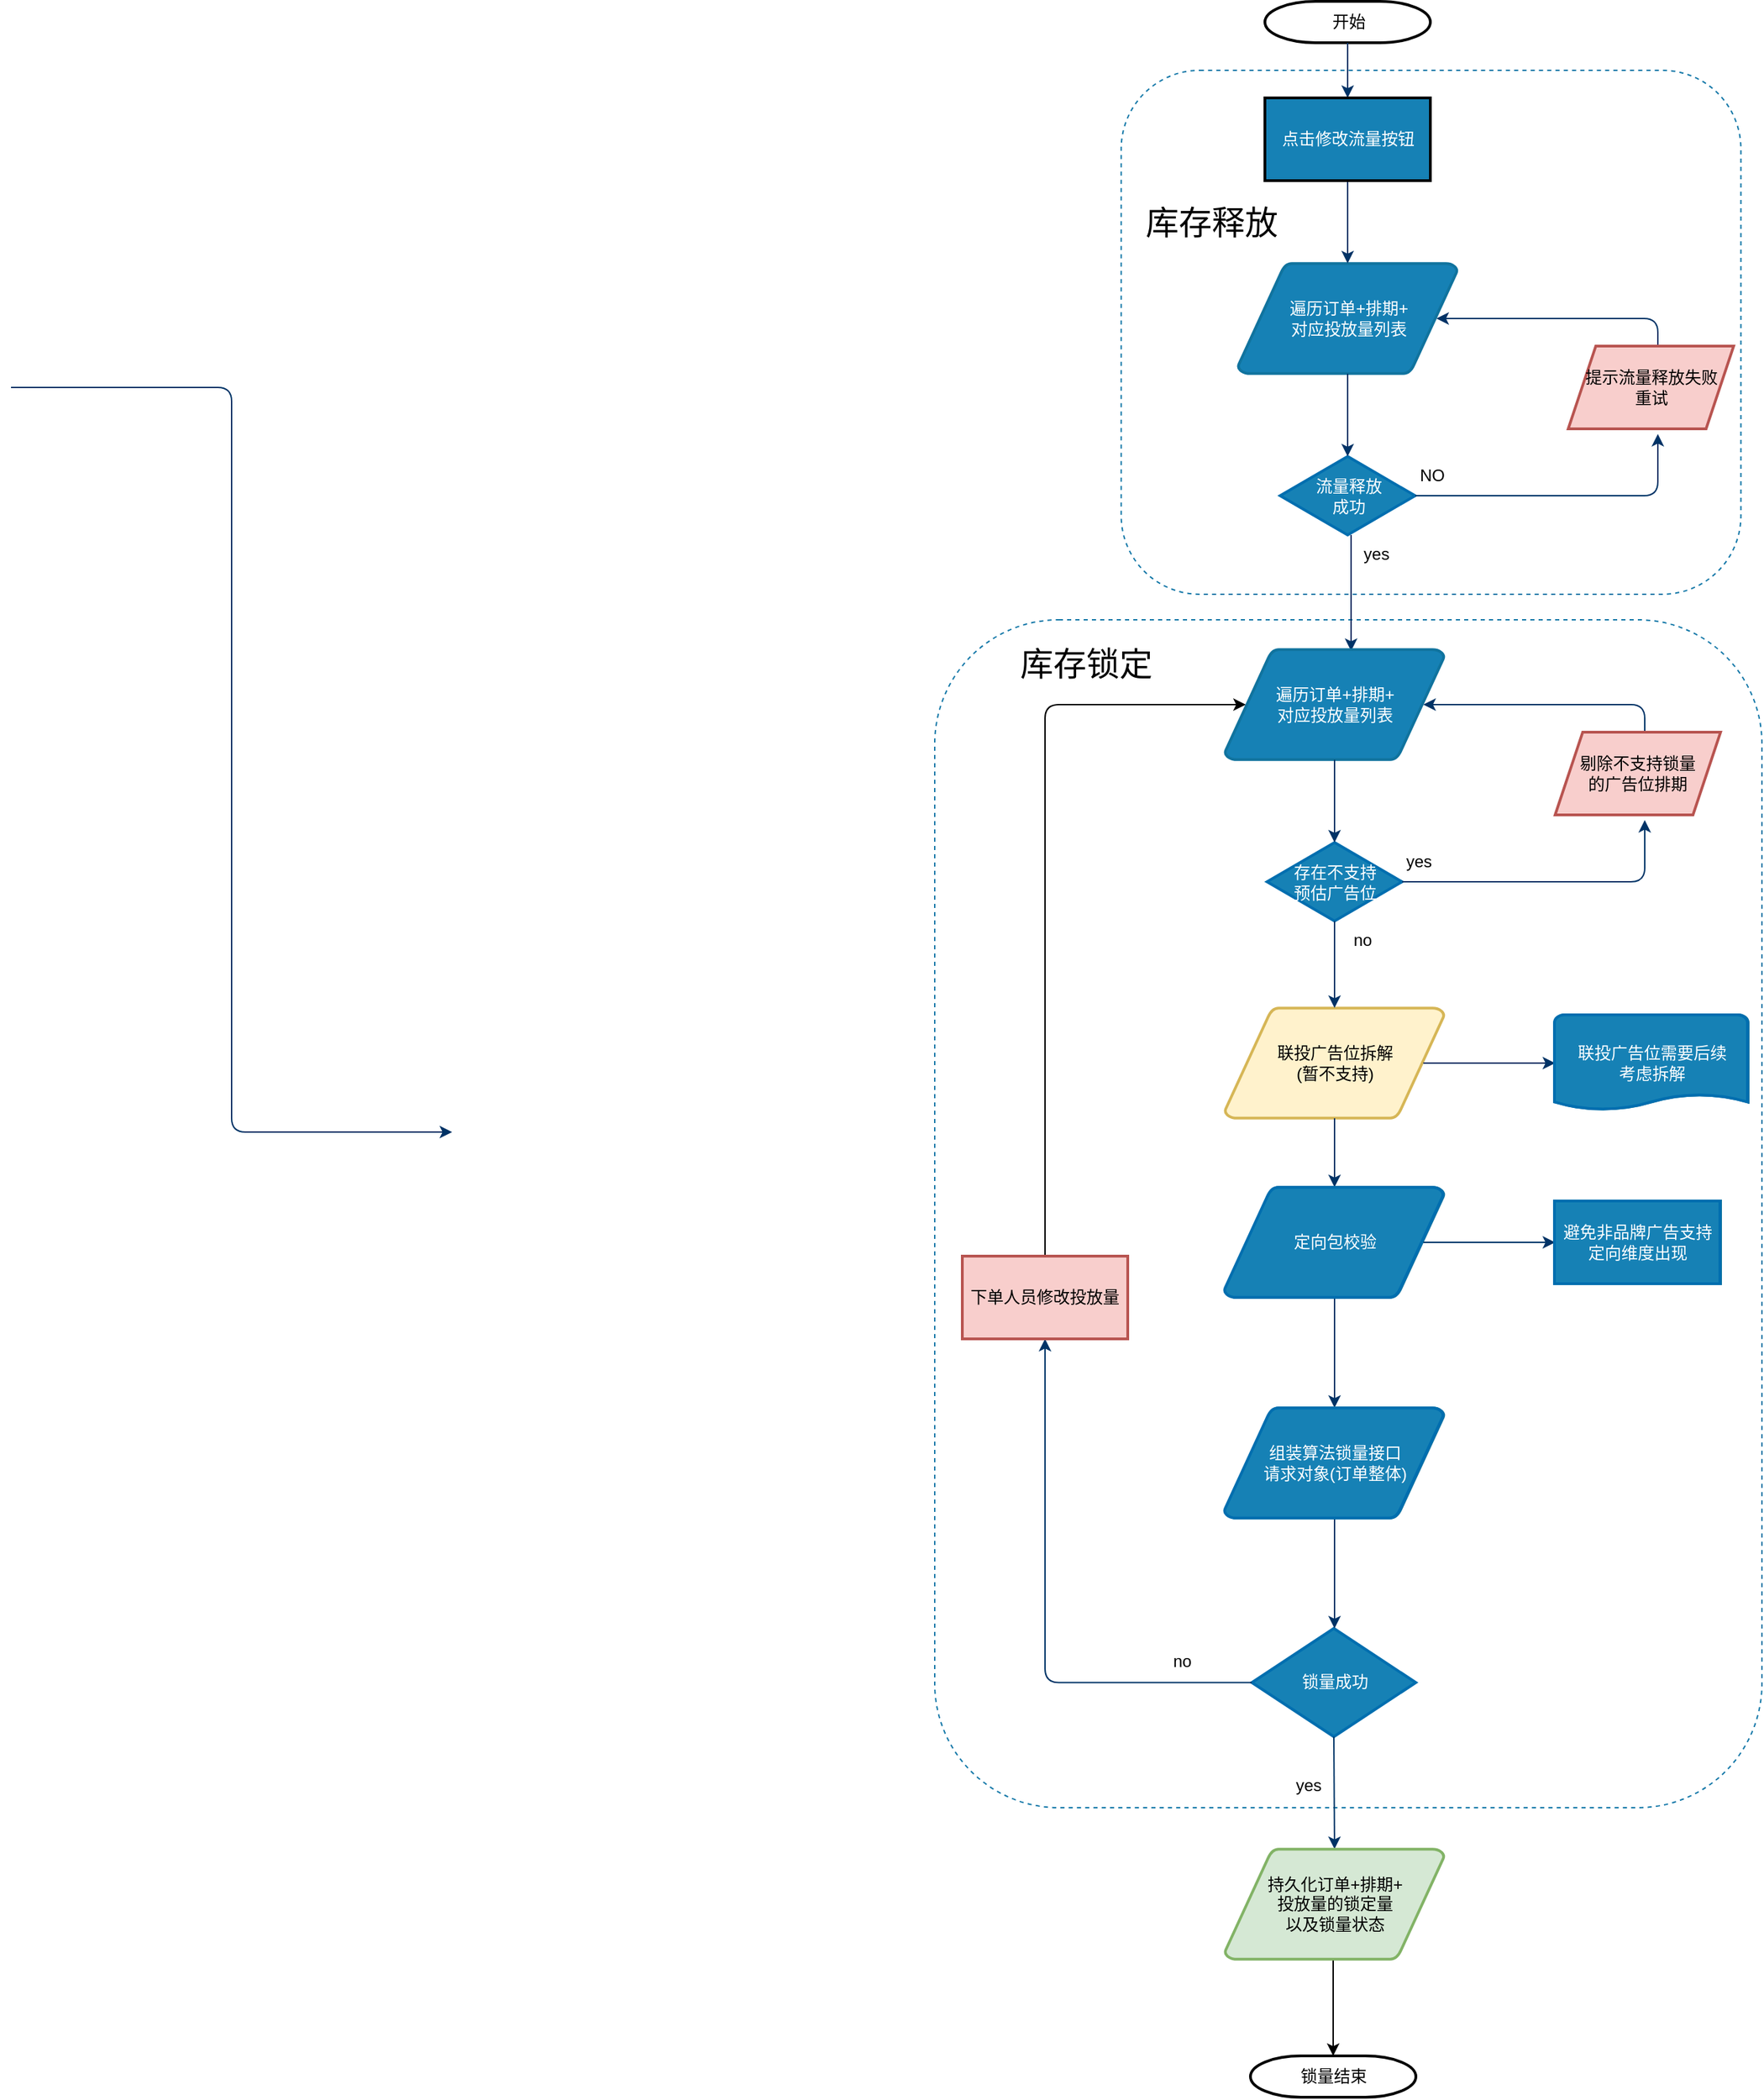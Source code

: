 <mxfile version="14.7.6" type="github">
  <diagram id="6a731a19-8d31-9384-78a2-239565b7b9f0" name="Page-1">
    <mxGraphModel dx="1422" dy="1589" grid="1" gridSize="10" guides="1" tooltips="1" connect="1" arrows="1" fold="1" page="1" pageScale="1" pageWidth="1169" pageHeight="827" background="none" math="0" shadow="0">
      <root>
        <mxCell id="0" />
        <mxCell id="1" parent="0" />
        <mxCell id="iLalV0UGRLuFDr469e8n-184" value="" style="rounded=1;whiteSpace=wrap;html=1;fontColor=#FFFFFF;strokeColor=#1478A8;fillColor=none;dashed=1;" vertex="1" parent="1">
          <mxGeometry x="670" y="268.5" width="600" height="861.5" as="geometry" />
        </mxCell>
        <mxCell id="iLalV0UGRLuFDr469e8n-183" value="" style="rounded=1;whiteSpace=wrap;html=1;fontColor=#FFFFFF;strokeColor=#1478A8;fillColor=none;dashed=1;" vertex="1" parent="1">
          <mxGeometry x="805.25" y="-130" width="449.5" height="380" as="geometry" />
        </mxCell>
        <mxCell id="2" value="开始" style="shape=mxgraph.flowchart.terminator;strokeWidth=2;gradientColor=none;gradientDirection=north;fontStyle=0;html=1;" parent="1" vertex="1">
          <mxGeometry x="909.5" y="-180" width="120" height="30" as="geometry" />
        </mxCell>
        <mxCell id="5" value="遍历订单+排期+&lt;br&gt;对应投放量列表" style="shape=mxgraph.flowchart.data;strokeWidth=2;gradientDirection=north;fontStyle=0;html=1;strokeColor=#10739e;fillColor=#1681B5;fontColor=#FFFFFF;" parent="1" vertex="1">
          <mxGeometry x="890" y="10" width="159" height="80" as="geometry" />
        </mxCell>
        <mxCell id="6" value="流量释放&lt;br&gt;成功" style="shape=mxgraph.flowchart.decision;strokeWidth=2;gradientDirection=north;fontStyle=0;html=1;strokeColor=#006EAF;fillColor=#1681B5;fontColor=#FFFFFF;" parent="1" vertex="1">
          <mxGeometry x="920.5" y="150" width="98" height="57" as="geometry" />
        </mxCell>
        <mxCell id="7" style="fontStyle=1;strokeColor=#003366;strokeWidth=1;html=1;" parent="1" source="2" edge="1">
          <mxGeometry relative="1" as="geometry">
            <mxPoint x="969.5" y="-110" as="targetPoint" />
          </mxGeometry>
        </mxCell>
        <mxCell id="8" style="fontStyle=1;strokeColor=#003366;strokeWidth=1;html=1;exitX=0.5;exitY=1;exitDx=0;exitDy=0;" parent="1" source="noWKgFkb6oJTjKW2lA6C-58" target="5" edge="1">
          <mxGeometry relative="1" as="geometry">
            <mxPoint x="969.5" y="-30" as="sourcePoint" />
          </mxGeometry>
        </mxCell>
        <mxCell id="9" style="entryX=0.5;entryY=0;entryPerimeter=0;fontStyle=1;strokeColor=#003366;strokeWidth=1;html=1;" parent="1" source="5" target="6" edge="1">
          <mxGeometry relative="1" as="geometry" />
        </mxCell>
        <mxCell id="10" value="" style="edgeStyle=elbowEdgeStyle;elbow=horizontal;entryX=0.5;entryY=0.91;entryPerimeter=0;exitX=1;exitY=0.5;exitPerimeter=0;fontStyle=1;strokeColor=#003366;strokeWidth=1;html=1;" parent="1" source="6" edge="1">
          <mxGeometry x="1030.5" y="-211.5" width="100" height="100" as="geometry">
            <mxPoint x="1399.5" y="207" as="sourcePoint" />
            <mxPoint x="1194.5" y="133.71" as="targetPoint" />
            <Array as="points">
              <mxPoint x="1194.5" y="160" />
            </Array>
          </mxGeometry>
        </mxCell>
        <mxCell id="11" value="NO" style="text;fontStyle=0;html=1;strokeColor=none;gradientColor=none;fillColor=none;strokeWidth=2;" parent="1" vertex="1">
          <mxGeometry x="1019.5" y="150" width="40" height="26" as="geometry" />
        </mxCell>
        <mxCell id="12" value="" style="edgeStyle=elbowEdgeStyle;elbow=horizontal;fontColor=#001933;fontStyle=1;strokeColor=#003366;strokeWidth=1;html=1;entryX=0.575;entryY=0.014;entryDx=0;entryDy=0;entryPerimeter=0;" parent="1" source="6" target="iLalV0UGRLuFDr469e8n-150" edge="1">
          <mxGeometry x="649.5" y="-240" width="100" height="100" as="geometry">
            <mxPoint x="649.5" y="-140" as="sourcePoint" />
            <mxPoint x="969.441" y="270" as="targetPoint" />
          </mxGeometry>
        </mxCell>
        <mxCell id="14" value="yes" style="text;fontStyle=0;html=1;strokeColor=none;gradientColor=none;fillColor=none;strokeWidth=2;align=center;" parent="1" vertex="1">
          <mxGeometry x="969.5" y="207" width="40" height="26" as="geometry" />
        </mxCell>
        <mxCell id="17" value="" style="edgeStyle=elbowEdgeStyle;elbow=horizontal;fontStyle=1;strokeColor=#003366;strokeWidth=1;html=1;" parent="1" source="4" edge="1">
          <mxGeometry width="100" height="100" as="geometry">
            <mxPoint y="100" as="sourcePoint" />
            <mxPoint x="319.941" y="640" as="targetPoint" />
          </mxGeometry>
        </mxCell>
        <mxCell id="52" value="" style="edgeStyle=elbowEdgeStyle;elbow=horizontal;entryX=0.905;entryY=0.5;entryPerimeter=0;fontStyle=1;strokeColor=#003366;strokeWidth=1;html=1;" parent="1" target="5" edge="1">
          <mxGeometry x="649.5" y="-240" width="100" height="100" as="geometry">
            <mxPoint x="1194.5" y="70" as="sourcePoint" />
            <mxPoint x="749.5" y="-240" as="targetPoint" />
            <Array as="points">
              <mxPoint x="1194.5" y="60" />
            </Array>
          </mxGeometry>
        </mxCell>
        <mxCell id="noWKgFkb6oJTjKW2lA6C-56" value="提示流量释放失败&lt;br&gt;重试" style="shape=parallelogram;perimeter=parallelogramPerimeter;whiteSpace=wrap;html=1;fixedSize=1;strokeWidth=2;fillColor=#f8cecc;strokeColor=#b85450;" parent="1" vertex="1">
          <mxGeometry x="1129.5" y="70" width="120" height="60" as="geometry" />
        </mxCell>
        <mxCell id="noWKgFkb6oJTjKW2lA6C-58" value="点击修改流量按钮" style="rounded=0;whiteSpace=wrap;html=1;strokeWidth=2;fillColor=#1681B5;fontColor=#FFFFFF;" parent="1" vertex="1">
          <mxGeometry x="909.5" y="-110" width="120" height="60" as="geometry" />
        </mxCell>
        <mxCell id="iLalV0UGRLuFDr469e8n-149" value="联投广告位拆解&lt;br&gt;(暂不支持)" style="shape=mxgraph.flowchart.data;strokeWidth=2;gradientDirection=north;fontStyle=0;html=1;fillColor=#fff2cc;strokeColor=#d6b656;" vertex="1" parent="1">
          <mxGeometry x="880.5" y="550" width="159" height="80" as="geometry" />
        </mxCell>
        <mxCell id="iLalV0UGRLuFDr469e8n-150" value="遍历订单+排期+&lt;br&gt;对应投放量列表" style="shape=mxgraph.flowchart.data;strokeWidth=2;gradientDirection=north;fontStyle=0;html=1;strokeColor=#10739e;fillColor=#1681B5;fontColor=#FFFFFF;" vertex="1" parent="1">
          <mxGeometry x="880.5" y="290" width="159" height="80" as="geometry" />
        </mxCell>
        <mxCell id="iLalV0UGRLuFDr469e8n-151" value="存在不支持&lt;br&gt;预估广告位" style="shape=mxgraph.flowchart.decision;strokeWidth=2;gradientDirection=north;fontStyle=0;html=1;strokeColor=#006EAF;fontColor=#ffffff;fillColor=#1681B5;" vertex="1" parent="1">
          <mxGeometry x="911" y="430" width="98" height="57" as="geometry" />
        </mxCell>
        <mxCell id="iLalV0UGRLuFDr469e8n-152" style="entryX=0.5;entryY=0;entryPerimeter=0;fontStyle=1;strokeColor=#003366;strokeWidth=1;html=1;" edge="1" parent="1" source="iLalV0UGRLuFDr469e8n-150" target="iLalV0UGRLuFDr469e8n-151">
          <mxGeometry relative="1" as="geometry" />
        </mxCell>
        <mxCell id="iLalV0UGRLuFDr469e8n-153" value="" style="edgeStyle=elbowEdgeStyle;elbow=horizontal;entryX=0.5;entryY=0.91;entryPerimeter=0;exitX=1;exitY=0.5;exitPerimeter=0;fontStyle=1;strokeColor=#003366;strokeWidth=1;html=1;" edge="1" parent="1" source="iLalV0UGRLuFDr469e8n-151">
          <mxGeometry x="1021" y="68.5" width="100" height="100" as="geometry">
            <mxPoint x="1390" y="487" as="sourcePoint" />
            <mxPoint x="1185" y="413.71" as="targetPoint" />
            <Array as="points">
              <mxPoint x="1185" y="440" />
            </Array>
          </mxGeometry>
        </mxCell>
        <mxCell id="iLalV0UGRLuFDr469e8n-154" value="yes" style="text;fontStyle=0;html=1;strokeColor=none;gradientColor=none;fillColor=none;strokeWidth=2;" vertex="1" parent="1">
          <mxGeometry x="1010" y="430" width="40" height="26" as="geometry" />
        </mxCell>
        <mxCell id="iLalV0UGRLuFDr469e8n-155" value="" style="edgeStyle=elbowEdgeStyle;elbow=horizontal;fontColor=#001933;fontStyle=1;strokeColor=#003366;strokeWidth=1;html=1;" edge="1" parent="1" source="iLalV0UGRLuFDr469e8n-151" target="iLalV0UGRLuFDr469e8n-149">
          <mxGeometry x="640" y="40" width="100" height="100" as="geometry">
            <mxPoint x="640" y="140" as="sourcePoint" />
            <mxPoint x="740" y="40" as="targetPoint" />
          </mxGeometry>
        </mxCell>
        <mxCell id="iLalV0UGRLuFDr469e8n-156" value="定向包校验" style="shape=mxgraph.flowchart.data;strokeWidth=2;gradientDirection=north;fontStyle=0;html=1;fillColor=#b1ddf0;strokeColor=#10739e;" vertex="1" parent="1">
          <mxGeometry x="880.5" y="680" width="159" height="80" as="geometry" />
        </mxCell>
        <mxCell id="iLalV0UGRLuFDr469e8n-157" value="no" style="text;fontStyle=0;html=1;strokeColor=none;gradientColor=none;fillColor=none;strokeWidth=2;align=center;" vertex="1" parent="1">
          <mxGeometry x="960" y="487" width="40" height="26" as="geometry" />
        </mxCell>
        <mxCell id="iLalV0UGRLuFDr469e8n-158" value="联投广告位需要后续&lt;br&gt;考虑拆解" style="shape=mxgraph.flowchart.document;strokeWidth=2;gradientDirection=north;fontStyle=0;html=1;fillColor=#b1ddf0;strokeColor=#10739e;" vertex="1" parent="1">
          <mxGeometry x="1120" y="555" width="140" height="70" as="geometry" />
        </mxCell>
        <mxCell id="iLalV0UGRLuFDr469e8n-159" value="" style="edgeStyle=elbowEdgeStyle;elbow=horizontal;exitX=0.905;exitY=0.5;exitPerimeter=0;fontStyle=1;strokeColor=#003366;strokeWidth=1;html=1;" edge="1" parent="1" source="iLalV0UGRLuFDr469e8n-149" target="iLalV0UGRLuFDr469e8n-158">
          <mxGeometry x="640" y="40" width="100" height="100" as="geometry">
            <mxPoint x="640" y="140" as="sourcePoint" />
            <mxPoint x="740" y="40" as="targetPoint" />
          </mxGeometry>
        </mxCell>
        <mxCell id="iLalV0UGRLuFDr469e8n-160" value="" style="edgeStyle=elbowEdgeStyle;elbow=horizontal;fontStyle=1;strokeColor=#003366;strokeWidth=1;html=1;" edge="1" parent="1" source="iLalV0UGRLuFDr469e8n-149" target="iLalV0UGRLuFDr469e8n-156">
          <mxGeometry x="640" y="40" width="100" height="100" as="geometry">
            <mxPoint x="640" y="140" as="sourcePoint" />
            <mxPoint x="740" y="40" as="targetPoint" />
          </mxGeometry>
        </mxCell>
        <mxCell id="iLalV0UGRLuFDr469e8n-161" value="" style="edgeStyle=elbowEdgeStyle;elbow=horizontal;exitX=0.905;exitY=0.5;exitPerimeter=0;fontStyle=1;strokeColor=#003366;strokeWidth=1;html=1;" edge="1" parent="1" source="iLalV0UGRLuFDr469e8n-156">
          <mxGeometry x="640" y="40" width="100" height="100" as="geometry">
            <mxPoint x="640" y="140" as="sourcePoint" />
            <mxPoint x="1120" y="720.0" as="targetPoint" />
          </mxGeometry>
        </mxCell>
        <mxCell id="iLalV0UGRLuFDr469e8n-162" value="" style="edgeStyle=elbowEdgeStyle;elbow=horizontal;fontStyle=1;strokeColor=#003366;strokeWidth=1;html=1;entryX=0.5;entryY=0;entryDx=0;entryDy=0;" edge="1" parent="1" source="iLalV0UGRLuFDr469e8n-156">
          <mxGeometry x="640" y="40" width="100" height="100" as="geometry">
            <mxPoint x="640" y="140" as="sourcePoint" />
            <mxPoint x="960" y="840.0" as="targetPoint" />
          </mxGeometry>
        </mxCell>
        <mxCell id="iLalV0UGRLuFDr469e8n-163" value="锁量成功" style="shape=mxgraph.flowchart.decision;strokeWidth=2;gradientDirection=north;fontStyle=0;html=1;strokeColor=#006EAF;fontColor=#ffffff;fillColor=#1681B5;" vertex="1" parent="1">
          <mxGeometry x="900" y="1000" width="119" height="78.5" as="geometry" />
        </mxCell>
        <mxCell id="iLalV0UGRLuFDr469e8n-164" value="" style="edgeStyle=elbowEdgeStyle;elbow=horizontal;exitX=0.5;exitY=1;exitPerimeter=0;fontStyle=1;strokeColor=#003366;strokeWidth=1;html=1;exitDx=0;exitDy=0;" edge="1" parent="1" source="iLalV0UGRLuFDr469e8n-172" target="iLalV0UGRLuFDr469e8n-163">
          <mxGeometry x="625" y="39" width="100" height="100" as="geometry">
            <mxPoint x="945" y="1040" as="sourcePoint" />
            <mxPoint x="725" y="39" as="targetPoint" />
          </mxGeometry>
        </mxCell>
        <mxCell id="iLalV0UGRLuFDr469e8n-165" value="yes" style="text;fontStyle=0;html=1;strokeColor=none;gradientColor=none;fillColor=none;strokeWidth=2;" vertex="1" parent="1">
          <mxGeometry x="930" y="1100" width="40" height="26" as="geometry" />
        </mxCell>
        <mxCell id="iLalV0UGRLuFDr469e8n-166" value="" style="edgeStyle=elbowEdgeStyle;elbow=horizontal;exitX=0.5;exitY=1;exitPerimeter=0;fontStyle=1;strokeColor=#003366;strokeWidth=1;html=1;entryX=0.5;entryY=0;entryDx=0;entryDy=0;entryPerimeter=0;" edge="1" parent="1" source="iLalV0UGRLuFDr469e8n-163" target="iLalV0UGRLuFDr469e8n-175">
          <mxGeometry x="625" y="39" width="100" height="100" as="geometry">
            <mxPoint x="625" y="139" as="sourcePoint" />
            <mxPoint x="960" y="1181" as="targetPoint" />
          </mxGeometry>
        </mxCell>
        <mxCell id="iLalV0UGRLuFDr469e8n-167" value="" style="edgeStyle=elbowEdgeStyle;elbow=horizontal;fontStyle=1;strokeColor=#003366;strokeWidth=1;html=1;exitX=0;exitY=0.5;exitDx=0;exitDy=0;exitPerimeter=0;entryX=0.5;entryY=1;entryDx=0;entryDy=0;" edge="1" parent="1" source="iLalV0UGRLuFDr469e8n-163">
          <mxGeometry x="625" y="39" width="100" height="100" as="geometry">
            <mxPoint x="880" y="1158" as="sourcePoint" />
            <mxPoint x="750" y="790.0" as="targetPoint" />
            <Array as="points">
              <mxPoint x="750" y="980" />
              <mxPoint x="790" y="1170" />
              <mxPoint x="690" y="1360" />
            </Array>
          </mxGeometry>
        </mxCell>
        <mxCell id="iLalV0UGRLuFDr469e8n-168" value="no" style="text;fontStyle=0;html=1;strokeColor=none;gradientColor=none;fillColor=none;strokeWidth=2;" vertex="1" parent="1">
          <mxGeometry x="840.5" y="1010" width="40" height="26" as="geometry" />
        </mxCell>
        <mxCell id="iLalV0UGRLuFDr469e8n-169" value="" style="edgeStyle=elbowEdgeStyle;elbow=horizontal;entryX=0.905;entryY=0.5;entryPerimeter=0;fontStyle=1;strokeColor=#003366;strokeWidth=1;html=1;" edge="1" parent="1" target="iLalV0UGRLuFDr469e8n-150">
          <mxGeometry x="640" y="40" width="100" height="100" as="geometry">
            <mxPoint x="1185" y="350" as="sourcePoint" />
            <mxPoint x="740" y="40" as="targetPoint" />
            <Array as="points">
              <mxPoint x="1185" y="340" />
            </Array>
          </mxGeometry>
        </mxCell>
        <mxCell id="iLalV0UGRLuFDr469e8n-170" value="剔除不支持锁量&lt;br&gt;的广告位排期" style="shape=parallelogram;perimeter=parallelogramPerimeter;whiteSpace=wrap;html=1;fixedSize=1;strokeWidth=2;fillColor=#f8cecc;strokeColor=#b85450;" vertex="1" parent="1">
          <mxGeometry x="1120" y="350" width="120" height="60" as="geometry" />
        </mxCell>
        <mxCell id="iLalV0UGRLuFDr469e8n-171" value="避免非品牌广告支持定向维度出现" style="rounded=0;whiteSpace=wrap;html=1;strokeWidth=2;fillColor=#b1ddf0;strokeColor=#10739e;" vertex="1" parent="1">
          <mxGeometry x="1120" y="690" width="120" height="60" as="geometry" />
        </mxCell>
        <mxCell id="iLalV0UGRLuFDr469e8n-172" value="组装算法锁量接口&lt;br&gt;请求对象(订单整体)" style="shape=mxgraph.flowchart.data;strokeWidth=2;gradientDirection=north;fontStyle=0;html=1;fillColor=#b1ddf0;strokeColor=#10739e;" vertex="1" parent="1">
          <mxGeometry x="880.5" y="840" width="159" height="80" as="geometry" />
        </mxCell>
        <mxCell id="iLalV0UGRLuFDr469e8n-173" style="edgeStyle=elbowEdgeStyle;rounded=1;orthogonalLoop=1;jettySize=auto;html=1;entryX=0.095;entryY=0.5;entryDx=0;entryDy=0;entryPerimeter=0;" edge="1" parent="1" target="iLalV0UGRLuFDr469e8n-150">
          <mxGeometry relative="1" as="geometry">
            <mxPoint x="750" y="730.0" as="sourcePoint" />
            <Array as="points">
              <mxPoint x="750" y="530" />
            </Array>
          </mxGeometry>
        </mxCell>
        <mxCell id="iLalV0UGRLuFDr469e8n-174" style="edgeStyle=elbowEdgeStyle;rounded=1;orthogonalLoop=1;jettySize=auto;html=1;entryX=0.5;entryY=0;entryDx=0;entryDy=0;entryPerimeter=0;" edge="1" parent="1" source="iLalV0UGRLuFDr469e8n-175" target="iLalV0UGRLuFDr469e8n-176">
          <mxGeometry relative="1" as="geometry" />
        </mxCell>
        <mxCell id="iLalV0UGRLuFDr469e8n-175" value="持久化订单+排期+&lt;br&gt;投放量的锁定量&lt;br&gt;以及锁量状态" style="shape=mxgraph.flowchart.data;strokeWidth=2;gradientDirection=north;fontStyle=0;html=1;fillColor=#d5e8d4;strokeColor=#82b366;" vertex="1" parent="1">
          <mxGeometry x="880.5" y="1160" width="159" height="80" as="geometry" />
        </mxCell>
        <mxCell id="iLalV0UGRLuFDr469e8n-176" value="锁量结束" style="shape=mxgraph.flowchart.terminator;strokeWidth=2;gradientColor=none;gradientDirection=north;fontStyle=0;html=1;" vertex="1" parent="1">
          <mxGeometry x="899" y="1310" width="120" height="30" as="geometry" />
        </mxCell>
        <mxCell id="iLalV0UGRLuFDr469e8n-177" value="避免非品牌广告支持定向维度出现" style="rounded=0;whiteSpace=wrap;html=1;strokeWidth=2;strokeColor=#006EAF;fontColor=#ffffff;fillColor=#1681B5;" vertex="1" parent="1">
          <mxGeometry x="1119.5" y="690" width="120" height="60" as="geometry" />
        </mxCell>
        <mxCell id="iLalV0UGRLuFDr469e8n-178" value="定向包校验" style="shape=mxgraph.flowchart.data;strokeWidth=2;gradientDirection=north;fontStyle=0;html=1;strokeColor=#006EAF;fontColor=#ffffff;fillColor=#1681B5;" vertex="1" parent="1">
          <mxGeometry x="880" y="680" width="159" height="80" as="geometry" />
        </mxCell>
        <mxCell id="iLalV0UGRLuFDr469e8n-179" value="组装算法锁量接口&lt;br&gt;请求对象(订单整体)" style="shape=mxgraph.flowchart.data;strokeWidth=2;gradientDirection=north;fontStyle=0;html=1;strokeColor=#006EAF;fontColor=#ffffff;fillColor=#1681B5;" vertex="1" parent="1">
          <mxGeometry x="880" y="840" width="159" height="80" as="geometry" />
        </mxCell>
        <mxCell id="iLalV0UGRLuFDr469e8n-180" value="联投广告位需要后续&lt;br&gt;考虑拆解" style="shape=mxgraph.flowchart.document;strokeWidth=2;gradientDirection=north;fontStyle=0;html=1;strokeColor=#006EAF;fontColor=#ffffff;fillColor=#1681B5;" vertex="1" parent="1">
          <mxGeometry x="1119.5" y="555" width="140" height="70" as="geometry" />
        </mxCell>
        <mxCell id="iLalV0UGRLuFDr469e8n-181" value="下单人员修改投放量" style="rounded=0;whiteSpace=wrap;html=1;strokeWidth=2;fillColor=#f8cecc;strokeColor=#b85450;" vertex="1" parent="1">
          <mxGeometry x="690" y="730" width="120" height="60" as="geometry" />
        </mxCell>
        <mxCell id="iLalV0UGRLuFDr469e8n-185" value="库存锁定" style="text;fontStyle=0;html=1;strokeColor=none;gradientColor=none;fillColor=none;strokeWidth=2;fontSize=24;" vertex="1" parent="1">
          <mxGeometry x="730" y="280" width="100" height="30" as="geometry" />
        </mxCell>
        <mxCell id="iLalV0UGRLuFDr469e8n-186" value="库存释放" style="text;fontStyle=0;html=1;strokeColor=none;gradientColor=none;fillColor=none;strokeWidth=2;fontSize=24;" vertex="1" parent="1">
          <mxGeometry x="820.5" y="-40" width="100" height="30" as="geometry" />
        </mxCell>
      </root>
    </mxGraphModel>
  </diagram>
</mxfile>
